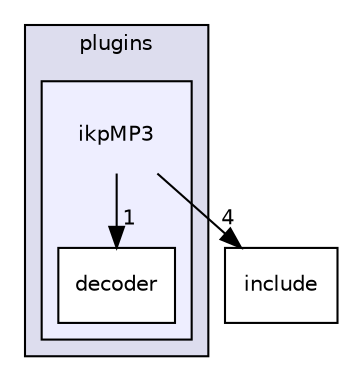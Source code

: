 digraph "Computer Graphics/irrKlang/plugins/ikpMP3" {
  bgcolor=transparent;
  compound=true
  node [ fontsize="10", fontname="Helvetica"];
  edge [ labelfontsize="10", labelfontname="Helvetica"];
  subgraph clusterdir_6f3eb046256fd728f56d11719040f83b {
    graph [ bgcolor="#ddddee", pencolor="black", label="plugins" fontname="Helvetica", fontsize="10", URL="dir_6f3eb046256fd728f56d11719040f83b.html"]
  subgraph clusterdir_6e147ce48903ffbb2ff2c9514f470fab {
    graph [ bgcolor="#eeeeff", pencolor="black", label="" URL="dir_6e147ce48903ffbb2ff2c9514f470fab.html"];
    dir_6e147ce48903ffbb2ff2c9514f470fab [shape=plaintext label="ikpMP3"];
    dir_956a925a30a8fd2b1d8e32bbdd3b32e7 [shape=box label="decoder" color="black" fillcolor="white" style="filled" URL="dir_956a925a30a8fd2b1d8e32bbdd3b32e7.html"];
  }
  }
  dir_2dee590d80439c849fbe3dcf65def756 [shape=box label="include" URL="dir_2dee590d80439c849fbe3dcf65def756.html"];
  dir_6e147ce48903ffbb2ff2c9514f470fab->dir_2dee590d80439c849fbe3dcf65def756 [headlabel="4", labeldistance=1.5 headhref="dir_000006_000004.html"];
  dir_6e147ce48903ffbb2ff2c9514f470fab->dir_956a925a30a8fd2b1d8e32bbdd3b32e7 [headlabel="1", labeldistance=1.5 headhref="dir_000006_000007.html"];
}
